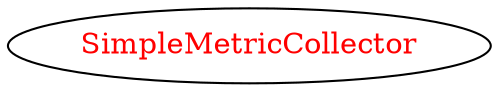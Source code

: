 digraph dependencyGraph {
 concentrate=true;
 ranksep="2.0";
 rankdir="LR"; 
 splines="ortho";
"SimpleMetricCollector" [fontcolor="red"];
}